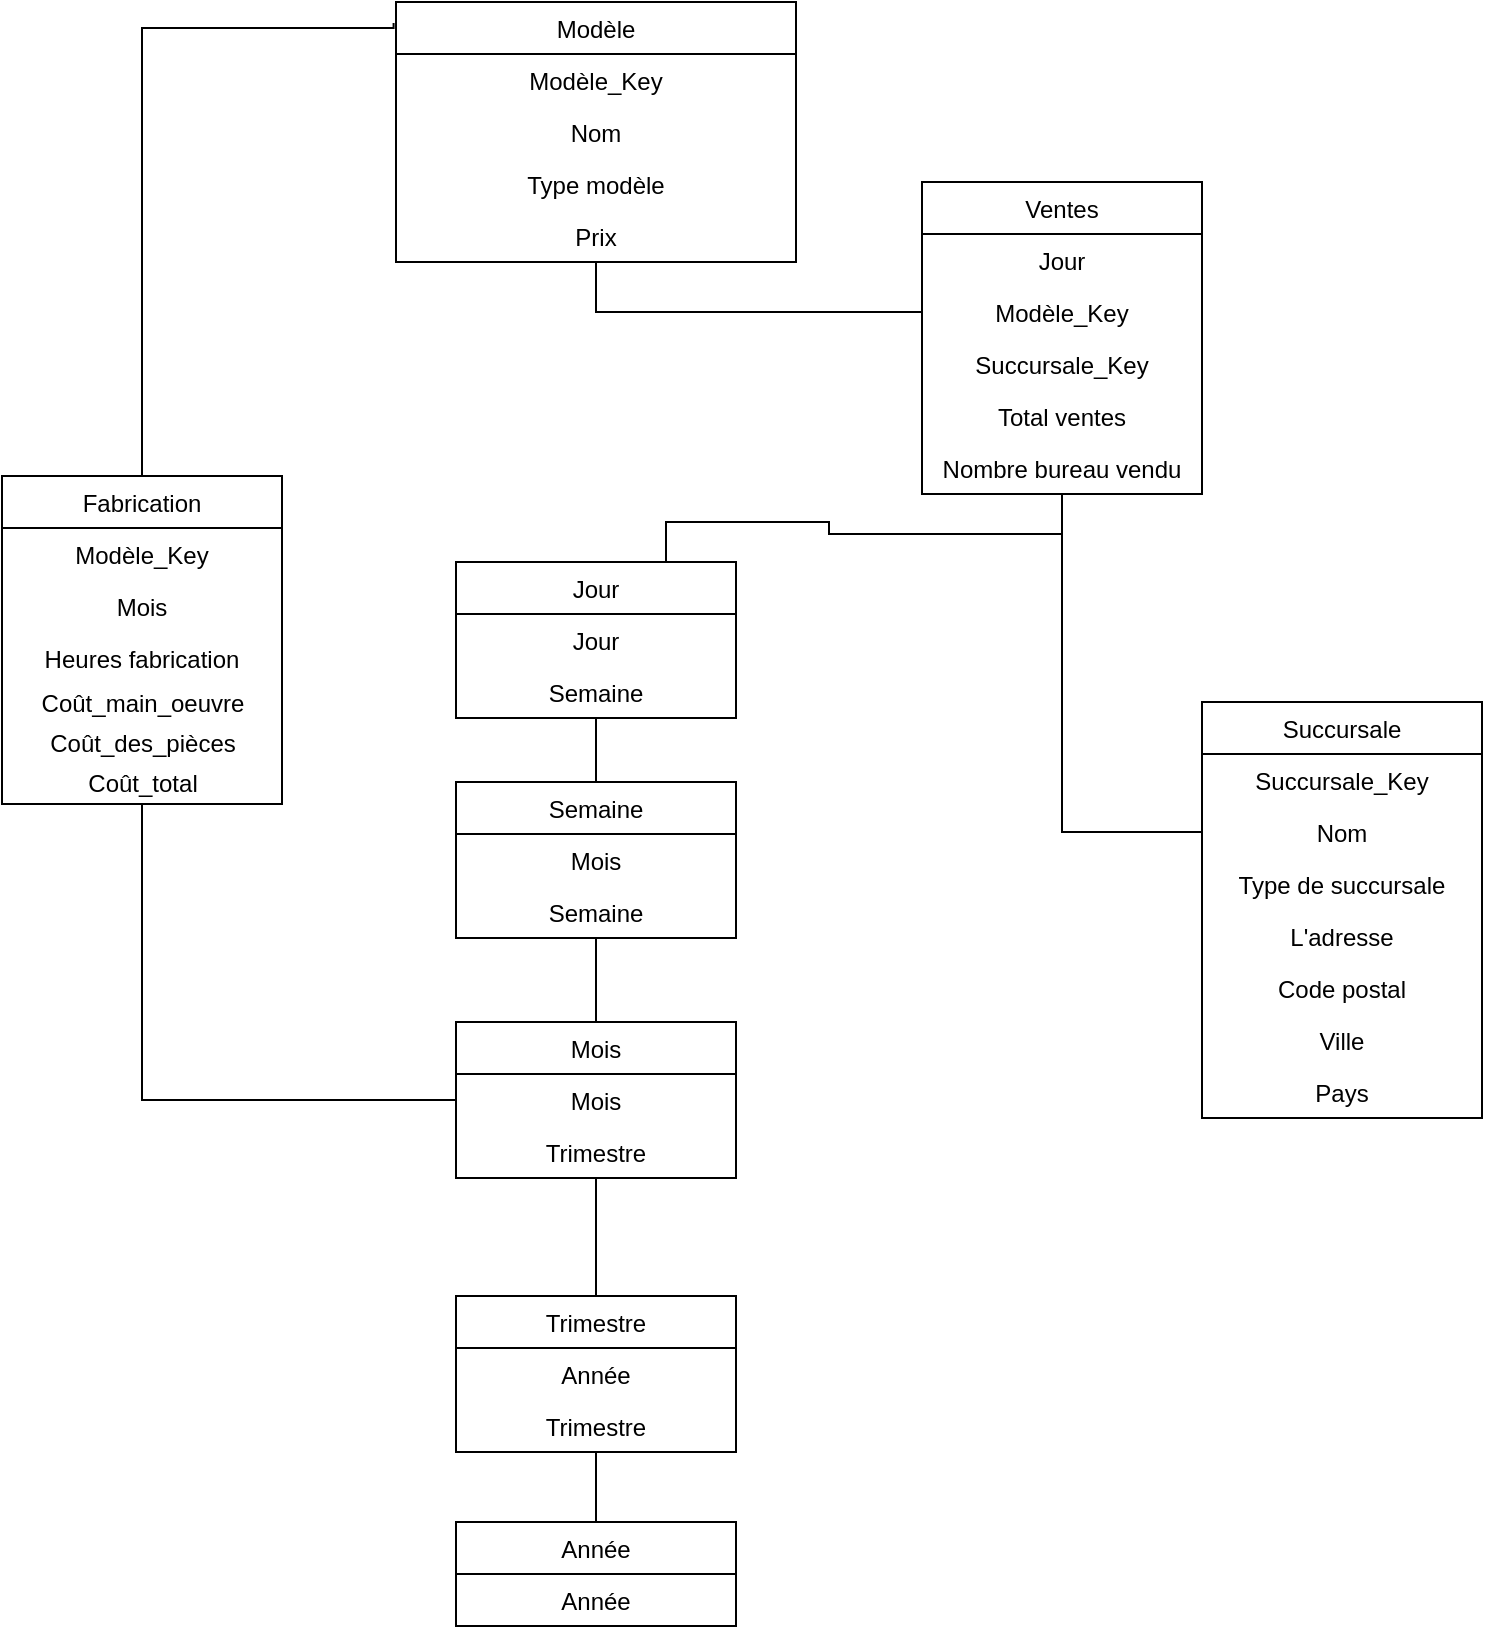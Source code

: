 <mxfile version="14.5.9" type="device"><diagram id="C5RBs43oDa-KdzZeNtuy" name="Page-1"><mxGraphModel dx="700" dy="727" grid="1" gridSize="10" guides="1" tooltips="1" connect="1" arrows="1" fold="1" page="1" pageScale="1" pageWidth="827" pageHeight="1169" math="0" shadow="0"><root><mxCell id="WIyWlLk6GJQsqaUBKTNV-0"/><mxCell id="WIyWlLk6GJQsqaUBKTNV-1" parent="WIyWlLk6GJQsqaUBKTNV-0"/><mxCell id="yK12ncWKz5Bpj2Oziom0-40" value="Fabrication" style="swimlane;fontStyle=0;childLayout=stackLayout;horizontal=1;startSize=26;fillColor=none;horizontalStack=0;resizeParent=1;resizeParentMax=0;resizeLast=0;collapsible=1;marginBottom=0;align=center;fontSize=12;" parent="WIyWlLk6GJQsqaUBKTNV-1" vertex="1"><mxGeometry x="430" y="337" width="140" height="164" as="geometry"><mxRectangle x="344" y="210" width="90" height="26" as="alternateBounds"/></mxGeometry></mxCell><mxCell id="yK12ncWKz5Bpj2Oziom0-41" value="Modèle_Key" style="text;strokeColor=none;fillColor=none;align=center;verticalAlign=top;spacingLeft=4;spacingRight=4;overflow=hidden;rotatable=0;points=[[0,0.5],[1,0.5]];portConstraint=eastwest;fontSize=12;" parent="yK12ncWKz5Bpj2Oziom0-40" vertex="1"><mxGeometry y="26" width="140" height="26" as="geometry"/></mxCell><mxCell id="yK12ncWKz5Bpj2Oziom0-43" value="Mois" style="text;strokeColor=none;fillColor=none;align=center;verticalAlign=top;spacingLeft=4;spacingRight=4;overflow=hidden;rotatable=0;points=[[0,0.5],[1,0.5]];portConstraint=eastwest;fontSize=12;" parent="yK12ncWKz5Bpj2Oziom0-40" vertex="1"><mxGeometry y="52" width="140" height="26" as="geometry"/></mxCell><mxCell id="yK12ncWKz5Bpj2Oziom0-86" value="Heures fabrication" style="text;strokeColor=none;fillColor=none;align=center;verticalAlign=top;spacingLeft=4;spacingRight=4;overflow=hidden;rotatable=0;points=[[0,0.5],[1,0.5]];portConstraint=eastwest;" parent="yK12ncWKz5Bpj2Oziom0-40" vertex="1"><mxGeometry y="78" width="140" height="26" as="geometry"/></mxCell><mxCell id="yK12ncWKz5Bpj2Oziom0-44" value="Coût_main_oeuvre" style="text;html=1;align=center;verticalAlign=middle;resizable=0;points=[];autosize=1;strokeColor=none;fontSize=12;" parent="yK12ncWKz5Bpj2Oziom0-40" vertex="1"><mxGeometry y="104" width="140" height="20" as="geometry"/></mxCell><mxCell id="yK12ncWKz5Bpj2Oziom0-45" value="Coût_des_pièces" style="text;html=1;align=center;verticalAlign=middle;resizable=0;points=[];autosize=1;strokeColor=none;fontSize=12;" parent="yK12ncWKz5Bpj2Oziom0-40" vertex="1"><mxGeometry y="124" width="140" height="20" as="geometry"/></mxCell><mxCell id="yK12ncWKz5Bpj2Oziom0-47" value="Coût_total" style="text;html=1;align=center;verticalAlign=middle;resizable=0;points=[];autosize=1;strokeColor=none;fontSize=12;" parent="yK12ncWKz5Bpj2Oziom0-40" vertex="1"><mxGeometry y="144" width="140" height="20" as="geometry"/></mxCell><mxCell id="yK12ncWKz5Bpj2Oziom0-59" style="edgeStyle=orthogonalEdgeStyle;rounded=0;orthogonalLoop=1;jettySize=auto;html=1;entryX=-0.006;entryY=0.081;entryDx=0;entryDy=0;endArrow=none;endFill=0;entryPerimeter=0;" parent="WIyWlLk6GJQsqaUBKTNV-1" source="yK12ncWKz5Bpj2Oziom0-40" target="yK12ncWKz5Bpj2Oziom0-82" edge="1"><mxGeometry relative="1" as="geometry"><mxPoint x="590" y="165" as="targetPoint"/><Array as="points"><mxPoint x="500" y="113"/></Array></mxGeometry></mxCell><mxCell id="yK12ncWKz5Bpj2Oziom0-70" value="" style="edgeStyle=orthogonalEdgeStyle;rounded=0;orthogonalLoop=1;jettySize=auto;html=1;endArrow=none;endFill=0;" parent="WIyWlLk6GJQsqaUBKTNV-1" source="yK12ncWKz5Bpj2Oziom0-71" target="yK12ncWKz5Bpj2Oziom0-75" edge="1"><mxGeometry relative="1" as="geometry"/></mxCell><mxCell id="yK12ncWKz5Bpj2Oziom0-90" value="" style="edgeStyle=orthogonalEdgeStyle;rounded=0;orthogonalLoop=1;jettySize=auto;html=1;endArrow=none;endFill=0;" parent="WIyWlLk6GJQsqaUBKTNV-1" source="yK12ncWKz5Bpj2Oziom0-71" target="yK12ncWKz5Bpj2Oziom0-87" edge="1"><mxGeometry relative="1" as="geometry"/></mxCell><mxCell id="yK12ncWKz5Bpj2Oziom0-71" value="Mois" style="swimlane;fontStyle=0;childLayout=stackLayout;horizontal=1;startSize=26;fillColor=none;horizontalStack=0;resizeParent=1;resizeParentMax=0;resizeLast=0;collapsible=1;marginBottom=0;align=center;" parent="WIyWlLk6GJQsqaUBKTNV-1" vertex="1"><mxGeometry x="657" y="610" width="140" height="78" as="geometry"><mxRectangle x="344" y="210" width="90" height="26" as="alternateBounds"/></mxGeometry></mxCell><mxCell id="yK12ncWKz5Bpj2Oziom0-72" value="Mois" style="text;strokeColor=none;fillColor=none;align=center;verticalAlign=top;spacingLeft=4;spacingRight=4;overflow=hidden;rotatable=0;points=[[0,0.5],[1,0.5]];portConstraint=eastwest;" parent="yK12ncWKz5Bpj2Oziom0-71" vertex="1"><mxGeometry y="26" width="140" height="26" as="geometry"/></mxCell><mxCell id="yK12ncWKz5Bpj2Oziom0-73" value="Trimestre" style="text;strokeColor=none;fillColor=none;align=center;verticalAlign=top;spacingLeft=4;spacingRight=4;overflow=hidden;rotatable=0;points=[[0,0.5],[1,0.5]];portConstraint=eastwest;" parent="yK12ncWKz5Bpj2Oziom0-71" vertex="1"><mxGeometry y="52" width="140" height="26" as="geometry"/></mxCell><mxCell id="yK12ncWKz5Bpj2Oziom0-74" value="" style="edgeStyle=orthogonalEdgeStyle;rounded=0;orthogonalLoop=1;jettySize=auto;html=1;endArrow=none;endFill=0;" parent="WIyWlLk6GJQsqaUBKTNV-1" source="yK12ncWKz5Bpj2Oziom0-75" target="yK12ncWKz5Bpj2Oziom0-78" edge="1"><mxGeometry relative="1" as="geometry"/></mxCell><mxCell id="yK12ncWKz5Bpj2Oziom0-75" value="Trimestre" style="swimlane;fontStyle=0;childLayout=stackLayout;horizontal=1;startSize=26;fillColor=none;horizontalStack=0;resizeParent=1;resizeParentMax=0;resizeLast=0;collapsible=1;marginBottom=0;align=center;" parent="WIyWlLk6GJQsqaUBKTNV-1" vertex="1"><mxGeometry x="657" y="747" width="140" height="78" as="geometry"><mxRectangle x="344" y="210" width="90" height="26" as="alternateBounds"/></mxGeometry></mxCell><mxCell id="yK12ncWKz5Bpj2Oziom0-76" value="Année" style="text;strokeColor=none;fillColor=none;align=center;verticalAlign=top;spacingLeft=4;spacingRight=4;overflow=hidden;rotatable=0;points=[[0,0.5],[1,0.5]];portConstraint=eastwest;" parent="yK12ncWKz5Bpj2Oziom0-75" vertex="1"><mxGeometry y="26" width="140" height="26" as="geometry"/></mxCell><mxCell id="yK12ncWKz5Bpj2Oziom0-77" value="Trimestre" style="text;strokeColor=none;fillColor=none;align=center;verticalAlign=top;spacingLeft=4;spacingRight=4;overflow=hidden;rotatable=0;points=[[0,0.5],[1,0.5]];portConstraint=eastwest;" parent="yK12ncWKz5Bpj2Oziom0-75" vertex="1"><mxGeometry y="52" width="140" height="26" as="geometry"/></mxCell><mxCell id="yK12ncWKz5Bpj2Oziom0-78" value="Année" style="swimlane;fontStyle=0;childLayout=stackLayout;horizontal=1;startSize=26;fillColor=none;horizontalStack=0;resizeParent=1;resizeParentMax=0;resizeLast=0;collapsible=1;marginBottom=0;align=center;" parent="WIyWlLk6GJQsqaUBKTNV-1" vertex="1"><mxGeometry x="657" y="860" width="140" height="52" as="geometry"><mxRectangle x="344" y="210" width="90" height="26" as="alternateBounds"/></mxGeometry></mxCell><mxCell id="yK12ncWKz5Bpj2Oziom0-79" value="Année" style="text;strokeColor=none;fillColor=none;align=center;verticalAlign=top;spacingLeft=4;spacingRight=4;overflow=hidden;rotatable=0;points=[[0,0.5],[1,0.5]];portConstraint=eastwest;" parent="yK12ncWKz5Bpj2Oziom0-78" vertex="1"><mxGeometry y="26" width="140" height="26" as="geometry"/></mxCell><mxCell id="yK12ncWKz5Bpj2Oziom0-81" style="edgeStyle=orthogonalEdgeStyle;rounded=0;orthogonalLoop=1;jettySize=auto;html=1;exitX=0;exitY=0.5;exitDx=0;exitDy=0;endArrow=none;endFill=0;" parent="WIyWlLk6GJQsqaUBKTNV-1" source="yK12ncWKz5Bpj2Oziom0-72" target="yK12ncWKz5Bpj2Oziom0-40" edge="1"><mxGeometry relative="1" as="geometry"/></mxCell><mxCell id="yK12ncWKz5Bpj2Oziom0-82" value="Modèle" style="swimlane;fontStyle=0;childLayout=stackLayout;horizontal=1;startSize=26;fillColor=none;horizontalStack=0;resizeParent=1;resizeParentMax=0;resizeLast=0;collapsible=1;marginBottom=0;align=center;" parent="WIyWlLk6GJQsqaUBKTNV-1" vertex="1"><mxGeometry x="627" y="100" width="200" height="130" as="geometry"/></mxCell><mxCell id="yK12ncWKz5Bpj2Oziom0-83" value="Modèle_Key" style="text;strokeColor=none;fillColor=none;align=center;verticalAlign=top;spacingLeft=4;spacingRight=4;overflow=hidden;rotatable=0;points=[[0,0.5],[1,0.5]];portConstraint=eastwest;" parent="yK12ncWKz5Bpj2Oziom0-82" vertex="1"><mxGeometry y="26" width="200" height="26" as="geometry"/></mxCell><mxCell id="yK12ncWKz5Bpj2Oziom0-84" value="Nom" style="text;strokeColor=none;fillColor=none;align=center;verticalAlign=top;spacingLeft=4;spacingRight=4;overflow=hidden;rotatable=0;points=[[0,0.5],[1,0.5]];portConstraint=eastwest;" parent="yK12ncWKz5Bpj2Oziom0-82" vertex="1"><mxGeometry y="52" width="200" height="26" as="geometry"/></mxCell><mxCell id="yK12ncWKz5Bpj2Oziom0-85" value="Type modèle" style="text;strokeColor=none;fillColor=none;align=center;verticalAlign=top;spacingLeft=4;spacingRight=4;overflow=hidden;rotatable=0;points=[[0,0.5],[1,0.5]];portConstraint=eastwest;" parent="yK12ncWKz5Bpj2Oziom0-82" vertex="1"><mxGeometry y="78" width="200" height="26" as="geometry"/></mxCell><mxCell id="yK12ncWKz5Bpj2Oziom0-121" value="Prix" style="text;strokeColor=none;fillColor=none;align=center;verticalAlign=top;spacingLeft=4;spacingRight=4;overflow=hidden;rotatable=0;points=[[0,0.5],[1,0.5]];portConstraint=eastwest;" parent="yK12ncWKz5Bpj2Oziom0-82" vertex="1"><mxGeometry y="104" width="200" height="26" as="geometry"/></mxCell><mxCell id="yK12ncWKz5Bpj2Oziom0-94" value="" style="edgeStyle=orthogonalEdgeStyle;rounded=0;orthogonalLoop=1;jettySize=auto;html=1;endArrow=none;endFill=0;" parent="WIyWlLk6GJQsqaUBKTNV-1" source="yK12ncWKz5Bpj2Oziom0-87" target="yK12ncWKz5Bpj2Oziom0-91" edge="1"><mxGeometry relative="1" as="geometry"/></mxCell><mxCell id="yK12ncWKz5Bpj2Oziom0-87" value="Semaine" style="swimlane;fontStyle=0;childLayout=stackLayout;horizontal=1;startSize=26;fillColor=none;horizontalStack=0;resizeParent=1;resizeParentMax=0;resizeLast=0;collapsible=1;marginBottom=0;align=center;" parent="WIyWlLk6GJQsqaUBKTNV-1" vertex="1"><mxGeometry x="657" y="490" width="140" height="78" as="geometry"><mxRectangle x="344" y="210" width="90" height="26" as="alternateBounds"/></mxGeometry></mxCell><mxCell id="yK12ncWKz5Bpj2Oziom0-88" value="Mois" style="text;strokeColor=none;fillColor=none;align=center;verticalAlign=top;spacingLeft=4;spacingRight=4;overflow=hidden;rotatable=0;points=[[0,0.5],[1,0.5]];portConstraint=eastwest;" parent="yK12ncWKz5Bpj2Oziom0-87" vertex="1"><mxGeometry y="26" width="140" height="26" as="geometry"/></mxCell><mxCell id="yK12ncWKz5Bpj2Oziom0-89" value="Semaine" style="text;strokeColor=none;fillColor=none;align=center;verticalAlign=top;spacingLeft=4;spacingRight=4;overflow=hidden;rotatable=0;points=[[0,0.5],[1,0.5]];portConstraint=eastwest;" parent="yK12ncWKz5Bpj2Oziom0-87" vertex="1"><mxGeometry y="52" width="140" height="26" as="geometry"/></mxCell><mxCell id="yK12ncWKz5Bpj2Oziom0-128" style="edgeStyle=orthogonalEdgeStyle;rounded=0;orthogonalLoop=1;jettySize=auto;html=1;exitX=0.75;exitY=0;exitDx=0;exitDy=0;endArrow=none;endFill=0;" parent="WIyWlLk6GJQsqaUBKTNV-1" source="yK12ncWKz5Bpj2Oziom0-91" target="yK12ncWKz5Bpj2Oziom0-98" edge="1"><mxGeometry relative="1" as="geometry"/></mxCell><mxCell id="yK12ncWKz5Bpj2Oziom0-91" value="Jour" style="swimlane;fontStyle=0;childLayout=stackLayout;horizontal=1;startSize=26;fillColor=none;horizontalStack=0;resizeParent=1;resizeParentMax=0;resizeLast=0;collapsible=1;marginBottom=0;align=center;" parent="WIyWlLk6GJQsqaUBKTNV-1" vertex="1"><mxGeometry x="657" y="380" width="140" height="78" as="geometry"><mxRectangle x="344" y="210" width="90" height="26" as="alternateBounds"/></mxGeometry></mxCell><mxCell id="yK12ncWKz5Bpj2Oziom0-92" value="Jour" style="text;strokeColor=none;fillColor=none;align=center;verticalAlign=top;spacingLeft=4;spacingRight=4;overflow=hidden;rotatable=0;points=[[0,0.5],[1,0.5]];portConstraint=eastwest;" parent="yK12ncWKz5Bpj2Oziom0-91" vertex="1"><mxGeometry y="26" width="140" height="26" as="geometry"/></mxCell><mxCell id="yK12ncWKz5Bpj2Oziom0-93" value="Semaine" style="text;strokeColor=none;fillColor=none;align=center;verticalAlign=top;spacingLeft=4;spacingRight=4;overflow=hidden;rotatable=0;points=[[0,0.5],[1,0.5]];portConstraint=eastwest;" parent="yK12ncWKz5Bpj2Oziom0-91" vertex="1"><mxGeometry y="52" width="140" height="26" as="geometry"/></mxCell><mxCell id="yK12ncWKz5Bpj2Oziom0-98" value="Ventes" style="swimlane;fontStyle=0;childLayout=stackLayout;horizontal=1;startSize=26;fillColor=none;horizontalStack=0;resizeParent=1;resizeParentMax=0;resizeLast=0;collapsible=1;marginBottom=0;align=center;" parent="WIyWlLk6GJQsqaUBKTNV-1" vertex="1"><mxGeometry x="890" y="190" width="140" height="156" as="geometry"/></mxCell><mxCell id="yK12ncWKz5Bpj2Oziom0-99" value="Jour" style="text;strokeColor=none;fillColor=none;align=center;verticalAlign=top;spacingLeft=4;spacingRight=4;overflow=hidden;rotatable=0;points=[[0,0.5],[1,0.5]];portConstraint=eastwest;" parent="yK12ncWKz5Bpj2Oziom0-98" vertex="1"><mxGeometry y="26" width="140" height="26" as="geometry"/></mxCell><mxCell id="yK12ncWKz5Bpj2Oziom0-100" value="Modèle_Key" style="text;strokeColor=none;fillColor=none;align=center;verticalAlign=top;spacingLeft=4;spacingRight=4;overflow=hidden;rotatable=0;points=[[0,0.5],[1,0.5]];portConstraint=eastwest;" parent="yK12ncWKz5Bpj2Oziom0-98" vertex="1"><mxGeometry y="52" width="140" height="26" as="geometry"/></mxCell><mxCell id="yK12ncWKz5Bpj2Oziom0-101" value="Succursale_Key" style="text;strokeColor=none;fillColor=none;align=center;verticalAlign=top;spacingLeft=4;spacingRight=4;overflow=hidden;rotatable=0;points=[[0,0.5],[1,0.5]];portConstraint=eastwest;" parent="yK12ncWKz5Bpj2Oziom0-98" vertex="1"><mxGeometry y="78" width="140" height="26" as="geometry"/></mxCell><mxCell id="yK12ncWKz5Bpj2Oziom0-102" value="Total ventes" style="text;strokeColor=none;fillColor=none;align=center;verticalAlign=top;spacingLeft=4;spacingRight=4;overflow=hidden;rotatable=0;points=[[0,0.5],[1,0.5]];portConstraint=eastwest;" parent="yK12ncWKz5Bpj2Oziom0-98" vertex="1"><mxGeometry y="104" width="140" height="26" as="geometry"/></mxCell><mxCell id="yK12ncWKz5Bpj2Oziom0-103" value="Nombre bureau vendu" style="text;strokeColor=none;fillColor=none;align=center;verticalAlign=top;spacingLeft=4;spacingRight=4;overflow=hidden;rotatable=0;points=[[0,0.5],[1,0.5]];portConstraint=eastwest;" parent="yK12ncWKz5Bpj2Oziom0-98" vertex="1"><mxGeometry y="130" width="140" height="26" as="geometry"/></mxCell><mxCell id="yK12ncWKz5Bpj2Oziom0-104" value="Succursale" style="swimlane;fontStyle=0;childLayout=stackLayout;horizontal=1;startSize=26;fillColor=none;horizontalStack=0;resizeParent=1;resizeParentMax=0;resizeLast=0;collapsible=1;marginBottom=0;align=center;" parent="WIyWlLk6GJQsqaUBKTNV-1" vertex="1"><mxGeometry x="1030" y="450" width="140" height="208" as="geometry"/></mxCell><mxCell id="yK12ncWKz5Bpj2Oziom0-105" value="Succursale_Key" style="text;strokeColor=none;fillColor=none;align=center;verticalAlign=top;spacingLeft=4;spacingRight=4;overflow=hidden;rotatable=0;points=[[0,0.5],[1,0.5]];portConstraint=eastwest;" parent="yK12ncWKz5Bpj2Oziom0-104" vertex="1"><mxGeometry y="26" width="140" height="26" as="geometry"/></mxCell><mxCell id="yK12ncWKz5Bpj2Oziom0-106" value="Nom" style="text;strokeColor=none;fillColor=none;align=center;verticalAlign=top;spacingLeft=4;spacingRight=4;overflow=hidden;rotatable=0;points=[[0,0.5],[1,0.5]];portConstraint=eastwest;" parent="yK12ncWKz5Bpj2Oziom0-104" vertex="1"><mxGeometry y="52" width="140" height="26" as="geometry"/></mxCell><mxCell id="yK12ncWKz5Bpj2Oziom0-107" value="Type de succursale" style="text;strokeColor=none;fillColor=none;align=center;verticalAlign=top;spacingLeft=4;spacingRight=4;overflow=hidden;rotatable=0;points=[[0,0.5],[1,0.5]];portConstraint=eastwest;" parent="yK12ncWKz5Bpj2Oziom0-104" vertex="1"><mxGeometry y="78" width="140" height="26" as="geometry"/></mxCell><mxCell id="yK12ncWKz5Bpj2Oziom0-108" value="L'adresse" style="text;strokeColor=none;fillColor=none;align=center;verticalAlign=top;spacingLeft=4;spacingRight=4;overflow=hidden;rotatable=0;points=[[0,0.5],[1,0.5]];portConstraint=eastwest;" parent="yK12ncWKz5Bpj2Oziom0-104" vertex="1"><mxGeometry y="104" width="140" height="26" as="geometry"/></mxCell><mxCell id="yK12ncWKz5Bpj2Oziom0-109" value="Code postal&#10;" style="text;strokeColor=none;fillColor=none;align=center;verticalAlign=top;spacingLeft=4;spacingRight=4;overflow=hidden;rotatable=0;points=[[0,0.5],[1,0.5]];portConstraint=eastwest;" parent="yK12ncWKz5Bpj2Oziom0-104" vertex="1"><mxGeometry y="130" width="140" height="26" as="geometry"/></mxCell><mxCell id="yK12ncWKz5Bpj2Oziom0-110" value="Ville" style="text;strokeColor=none;fillColor=none;align=center;verticalAlign=top;spacingLeft=4;spacingRight=4;overflow=hidden;rotatable=0;points=[[0,0.5],[1,0.5]];portConstraint=eastwest;" parent="yK12ncWKz5Bpj2Oziom0-104" vertex="1"><mxGeometry y="156" width="140" height="26" as="geometry"/></mxCell><mxCell id="yK12ncWKz5Bpj2Oziom0-111" value="Pays" style="text;strokeColor=none;fillColor=none;align=center;verticalAlign=top;spacingLeft=4;spacingRight=4;overflow=hidden;rotatable=0;points=[[0,0.5],[1,0.5]];portConstraint=eastwest;" parent="yK12ncWKz5Bpj2Oziom0-104" vertex="1"><mxGeometry y="182" width="140" height="26" as="geometry"/></mxCell><mxCell id="yK12ncWKz5Bpj2Oziom0-124" style="edgeStyle=orthogonalEdgeStyle;rounded=0;orthogonalLoop=1;jettySize=auto;html=1;exitX=0;exitY=0.5;exitDx=0;exitDy=0;endArrow=none;endFill=0;" parent="WIyWlLk6GJQsqaUBKTNV-1" source="yK12ncWKz5Bpj2Oziom0-100" target="yK12ncWKz5Bpj2Oziom0-82" edge="1"><mxGeometry relative="1" as="geometry"/></mxCell><mxCell id="yK12ncWKz5Bpj2Oziom0-127" style="edgeStyle=orthogonalEdgeStyle;rounded=0;orthogonalLoop=1;jettySize=auto;html=1;exitX=0;exitY=0.5;exitDx=0;exitDy=0;endArrow=none;endFill=0;" parent="WIyWlLk6GJQsqaUBKTNV-1" source="yK12ncWKz5Bpj2Oziom0-106" target="yK12ncWKz5Bpj2Oziom0-98" edge="1"><mxGeometry relative="1" as="geometry"/></mxCell></root></mxGraphModel></diagram></mxfile>